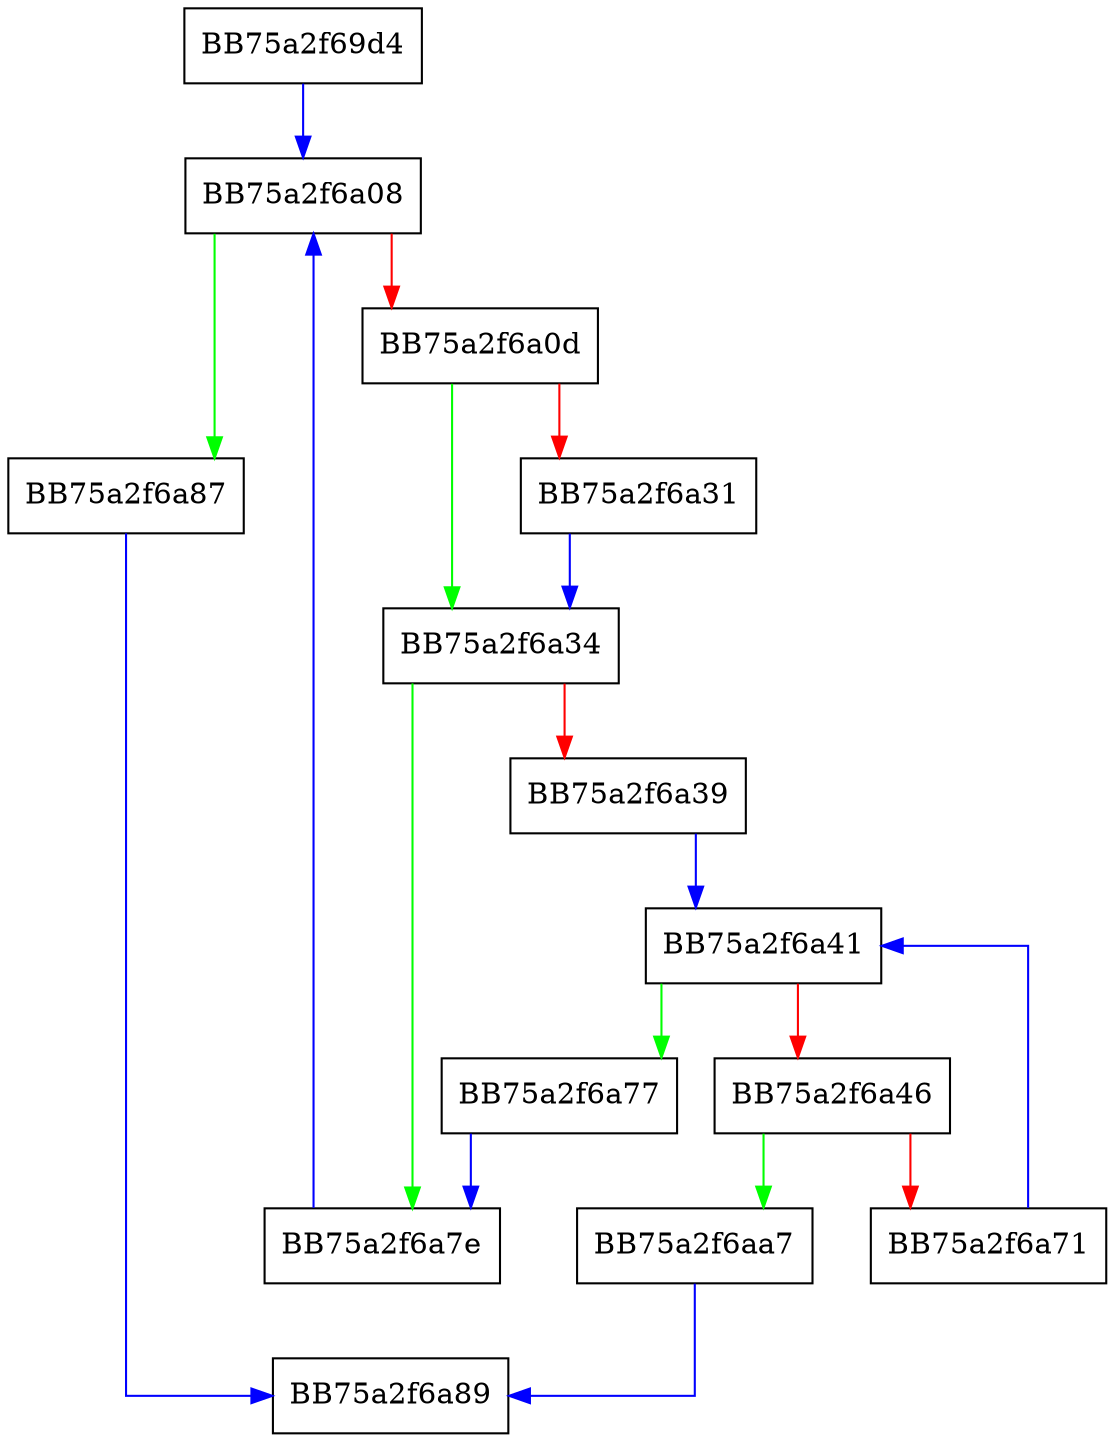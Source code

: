 digraph MatchSigs {
  node [shape="box"];
  graph [splines=ortho];
  BB75a2f69d4 -> BB75a2f6a08 [color="blue"];
  BB75a2f6a08 -> BB75a2f6a87 [color="green"];
  BB75a2f6a08 -> BB75a2f6a0d [color="red"];
  BB75a2f6a0d -> BB75a2f6a34 [color="green"];
  BB75a2f6a0d -> BB75a2f6a31 [color="red"];
  BB75a2f6a31 -> BB75a2f6a34 [color="blue"];
  BB75a2f6a34 -> BB75a2f6a7e [color="green"];
  BB75a2f6a34 -> BB75a2f6a39 [color="red"];
  BB75a2f6a39 -> BB75a2f6a41 [color="blue"];
  BB75a2f6a41 -> BB75a2f6a77 [color="green"];
  BB75a2f6a41 -> BB75a2f6a46 [color="red"];
  BB75a2f6a46 -> BB75a2f6aa7 [color="green"];
  BB75a2f6a46 -> BB75a2f6a71 [color="red"];
  BB75a2f6a71 -> BB75a2f6a41 [color="blue"];
  BB75a2f6a77 -> BB75a2f6a7e [color="blue"];
  BB75a2f6a7e -> BB75a2f6a08 [color="blue"];
  BB75a2f6a87 -> BB75a2f6a89 [color="blue"];
  BB75a2f6aa7 -> BB75a2f6a89 [color="blue"];
}